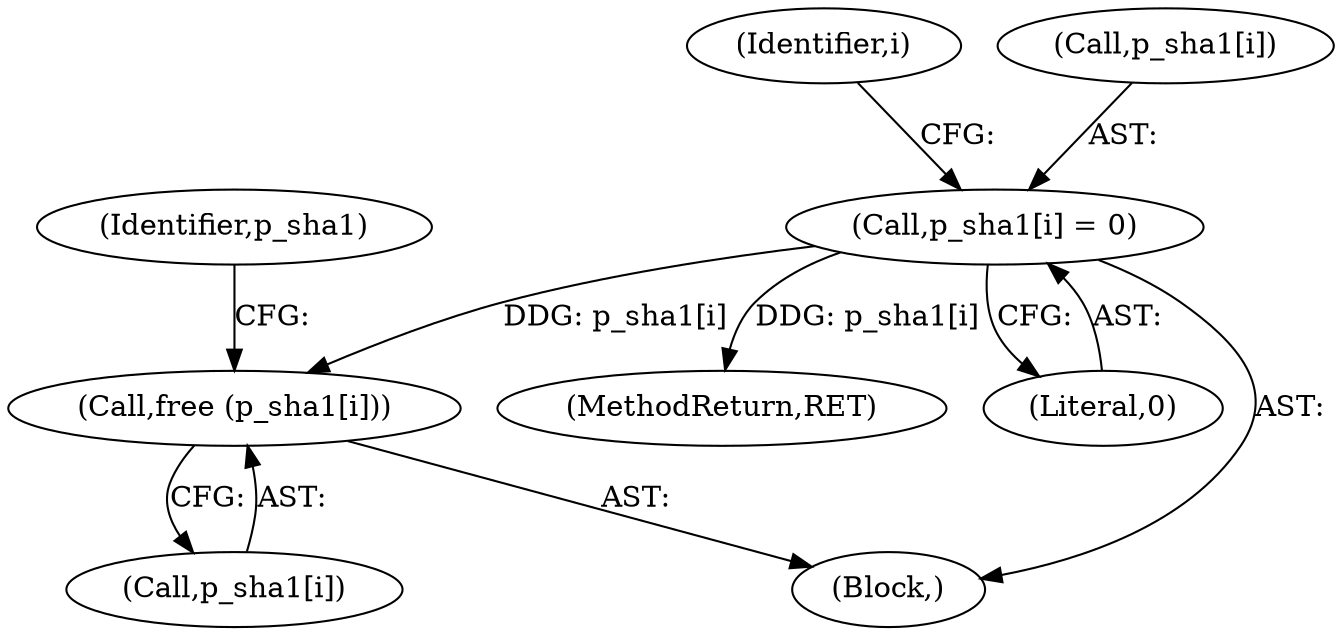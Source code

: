 digraph "0_savannah_f290f48a621867084884bfff87f8093c15195e6a@array" {
"1000248" [label="(Call,p_sha1[i] = 0)"];
"1000244" [label="(Call,free (p_sha1[i]))"];
"1002173" [label="(MethodReturn,RET)"];
"1000248" [label="(Call,p_sha1[i] = 0)"];
"1000252" [label="(Literal,0)"];
"1000238" [label="(Identifier,i)"];
"1000250" [label="(Identifier,p_sha1)"];
"1000249" [label="(Call,p_sha1[i])"];
"1000245" [label="(Call,p_sha1[i])"];
"1000243" [label="(Block,)"];
"1000244" [label="(Call,free (p_sha1[i]))"];
"1000248" -> "1000243"  [label="AST: "];
"1000248" -> "1000252"  [label="CFG: "];
"1000249" -> "1000248"  [label="AST: "];
"1000252" -> "1000248"  [label="AST: "];
"1000238" -> "1000248"  [label="CFG: "];
"1000248" -> "1002173"  [label="DDG: p_sha1[i]"];
"1000248" -> "1000244"  [label="DDG: p_sha1[i]"];
"1000244" -> "1000243"  [label="AST: "];
"1000244" -> "1000245"  [label="CFG: "];
"1000245" -> "1000244"  [label="AST: "];
"1000250" -> "1000244"  [label="CFG: "];
}
